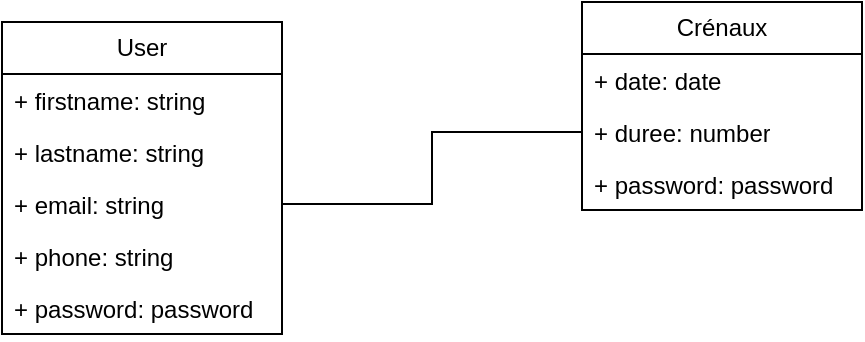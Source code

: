 <mxfile version="25.0.2">
  <diagram id="C5RBs43oDa-KdzZeNtuy" name="Page-1">
    <mxGraphModel dx="875" dy="518" grid="1" gridSize="10" guides="1" tooltips="1" connect="1" arrows="1" fold="1" page="1" pageScale="1" pageWidth="827" pageHeight="1169" math="0" shadow="0">
      <root>
        <mxCell id="WIyWlLk6GJQsqaUBKTNV-0" />
        <mxCell id="WIyWlLk6GJQsqaUBKTNV-1" parent="WIyWlLk6GJQsqaUBKTNV-0" />
        <mxCell id="L9fuNlJIsMwXeiitnhuJ-0" value="User" style="swimlane;fontStyle=0;childLayout=stackLayout;horizontal=1;startSize=26;fillColor=none;horizontalStack=0;resizeParent=1;resizeParentMax=0;resizeLast=0;collapsible=1;marginBottom=0;whiteSpace=wrap;html=1;" vertex="1" parent="WIyWlLk6GJQsqaUBKTNV-1">
          <mxGeometry x="140" y="170" width="140" height="156" as="geometry" />
        </mxCell>
        <mxCell id="L9fuNlJIsMwXeiitnhuJ-1" value="+ firstname: string" style="text;strokeColor=none;fillColor=none;align=left;verticalAlign=top;spacingLeft=4;spacingRight=4;overflow=hidden;rotatable=0;points=[[0,0.5],[1,0.5]];portConstraint=eastwest;whiteSpace=wrap;html=1;" vertex="1" parent="L9fuNlJIsMwXeiitnhuJ-0">
          <mxGeometry y="26" width="140" height="26" as="geometry" />
        </mxCell>
        <mxCell id="L9fuNlJIsMwXeiitnhuJ-2" value="+ lastname: string" style="text;strokeColor=none;fillColor=none;align=left;verticalAlign=top;spacingLeft=4;spacingRight=4;overflow=hidden;rotatable=0;points=[[0,0.5],[1,0.5]];portConstraint=eastwest;whiteSpace=wrap;html=1;" vertex="1" parent="L9fuNlJIsMwXeiitnhuJ-0">
          <mxGeometry y="52" width="140" height="26" as="geometry" />
        </mxCell>
        <mxCell id="L9fuNlJIsMwXeiitnhuJ-9" value="+ email: string" style="text;strokeColor=none;fillColor=none;align=left;verticalAlign=top;spacingLeft=4;spacingRight=4;overflow=hidden;rotatable=0;points=[[0,0.5],[1,0.5]];portConstraint=eastwest;whiteSpace=wrap;html=1;" vertex="1" parent="L9fuNlJIsMwXeiitnhuJ-0">
          <mxGeometry y="78" width="140" height="26" as="geometry" />
        </mxCell>
        <mxCell id="L9fuNlJIsMwXeiitnhuJ-10" value="+ phone: string" style="text;strokeColor=none;fillColor=none;align=left;verticalAlign=top;spacingLeft=4;spacingRight=4;overflow=hidden;rotatable=0;points=[[0,0.5],[1,0.5]];portConstraint=eastwest;whiteSpace=wrap;html=1;" vertex="1" parent="L9fuNlJIsMwXeiitnhuJ-0">
          <mxGeometry y="104" width="140" height="26" as="geometry" />
        </mxCell>
        <mxCell id="L9fuNlJIsMwXeiitnhuJ-3" value="+ password: password" style="text;strokeColor=none;fillColor=none;align=left;verticalAlign=top;spacingLeft=4;spacingRight=4;overflow=hidden;rotatable=0;points=[[0,0.5],[1,0.5]];portConstraint=eastwest;whiteSpace=wrap;html=1;" vertex="1" parent="L9fuNlJIsMwXeiitnhuJ-0">
          <mxGeometry y="130" width="140" height="26" as="geometry" />
        </mxCell>
        <mxCell id="L9fuNlJIsMwXeiitnhuJ-12" value="Crénaux" style="swimlane;fontStyle=0;childLayout=stackLayout;horizontal=1;startSize=26;fillColor=none;horizontalStack=0;resizeParent=1;resizeParentMax=0;resizeLast=0;collapsible=1;marginBottom=0;whiteSpace=wrap;html=1;" vertex="1" parent="WIyWlLk6GJQsqaUBKTNV-1">
          <mxGeometry x="430" y="160" width="140" height="104" as="geometry" />
        </mxCell>
        <mxCell id="L9fuNlJIsMwXeiitnhuJ-13" value="+ date: date" style="text;strokeColor=none;fillColor=none;align=left;verticalAlign=top;spacingLeft=4;spacingRight=4;overflow=hidden;rotatable=0;points=[[0,0.5],[1,0.5]];portConstraint=eastwest;whiteSpace=wrap;html=1;" vertex="1" parent="L9fuNlJIsMwXeiitnhuJ-12">
          <mxGeometry y="26" width="140" height="26" as="geometry" />
        </mxCell>
        <mxCell id="L9fuNlJIsMwXeiitnhuJ-14" value="+ duree: number" style="text;strokeColor=none;fillColor=none;align=left;verticalAlign=top;spacingLeft=4;spacingRight=4;overflow=hidden;rotatable=0;points=[[0,0.5],[1,0.5]];portConstraint=eastwest;whiteSpace=wrap;html=1;" vertex="1" parent="L9fuNlJIsMwXeiitnhuJ-12">
          <mxGeometry y="52" width="140" height="26" as="geometry" />
        </mxCell>
        <mxCell id="L9fuNlJIsMwXeiitnhuJ-17" value="+ password: password" style="text;strokeColor=none;fillColor=none;align=left;verticalAlign=top;spacingLeft=4;spacingRight=4;overflow=hidden;rotatable=0;points=[[0,0.5],[1,0.5]];portConstraint=eastwest;whiteSpace=wrap;html=1;" vertex="1" parent="L9fuNlJIsMwXeiitnhuJ-12">
          <mxGeometry y="78" width="140" height="26" as="geometry" />
        </mxCell>
        <mxCell id="L9fuNlJIsMwXeiitnhuJ-18" style="edgeStyle=orthogonalEdgeStyle;rounded=0;orthogonalLoop=1;jettySize=auto;html=1;entryX=0;entryY=0.5;entryDx=0;entryDy=0;strokeColor=default;endArrow=none;endFill=0;" edge="1" parent="WIyWlLk6GJQsqaUBKTNV-1" source="L9fuNlJIsMwXeiitnhuJ-9" target="L9fuNlJIsMwXeiitnhuJ-14">
          <mxGeometry relative="1" as="geometry" />
        </mxCell>
      </root>
    </mxGraphModel>
  </diagram>
</mxfile>

